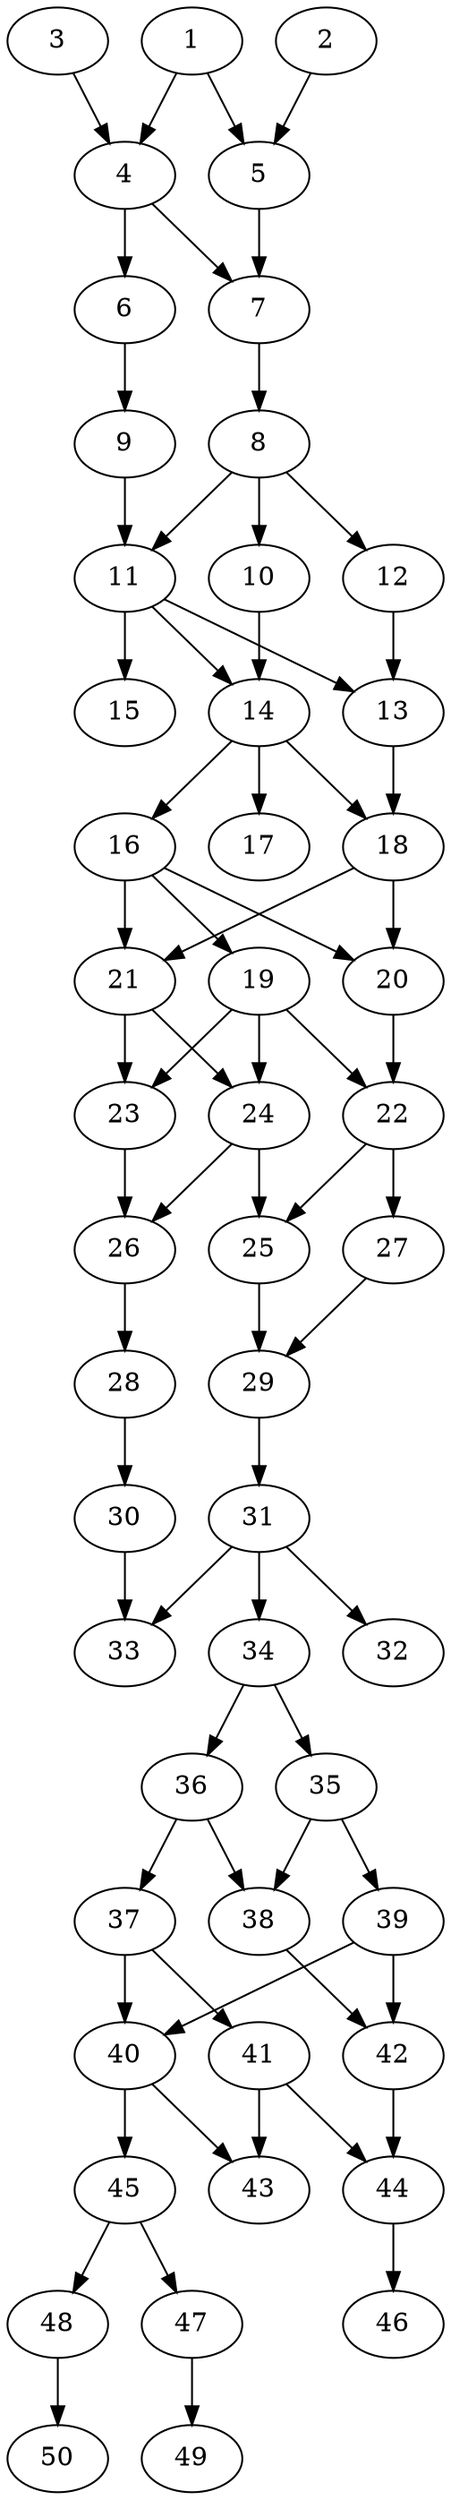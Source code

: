 // DAG automatically generated by daggen at Thu Oct  3 14:07:56 2019
// ./daggen --dot -n 50 --ccr 0.4 --fat 0.3 --regular 0.9 --density 0.6 --mindata 5242880 --maxdata 52428800 
digraph G {
  1 [size="129840640", alpha="0.19", expect_size="51936256"] 
  1 -> 4 [size ="51936256"]
  1 -> 5 [size ="51936256"]
  2 [size="51179520", alpha="0.05", expect_size="20471808"] 
  2 -> 5 [size ="20471808"]
  3 [size="60328960", alpha="0.18", expect_size="24131584"] 
  3 -> 4 [size ="24131584"]
  4 [size="97500160", alpha="0.02", expect_size="39000064"] 
  4 -> 6 [size ="39000064"]
  4 -> 7 [size ="39000064"]
  5 [size="96990720", alpha="0.07", expect_size="38796288"] 
  5 -> 7 [size ="38796288"]
  6 [size="26938880", alpha="0.03", expect_size="10775552"] 
  6 -> 9 [size ="10775552"]
  7 [size="15516160", alpha="0.00", expect_size="6206464"] 
  7 -> 8 [size ="6206464"]
  8 [size="85470720", alpha="0.02", expect_size="34188288"] 
  8 -> 10 [size ="34188288"]
  8 -> 11 [size ="34188288"]
  8 -> 12 [size ="34188288"]
  9 [size="73666560", alpha="0.00", expect_size="29466624"] 
  9 -> 11 [size ="29466624"]
  10 [size="25367040", alpha="0.13", expect_size="10146816"] 
  10 -> 14 [size ="10146816"]
  11 [size="124119040", alpha="0.05", expect_size="49647616"] 
  11 -> 13 [size ="49647616"]
  11 -> 14 [size ="49647616"]
  11 -> 15 [size ="49647616"]
  12 [size="119201280", alpha="0.08", expect_size="47680512"] 
  12 -> 13 [size ="47680512"]
  13 [size="32407040", alpha="0.13", expect_size="12962816"] 
  13 -> 18 [size ="12962816"]
  14 [size="22850560", alpha="0.04", expect_size="9140224"] 
  14 -> 16 [size ="9140224"]
  14 -> 17 [size ="9140224"]
  14 -> 18 [size ="9140224"]
  15 [size="31984640", alpha="0.18", expect_size="12793856"] 
  16 [size="71411200", alpha="0.01", expect_size="28564480"] 
  16 -> 19 [size ="28564480"]
  16 -> 20 [size ="28564480"]
  16 -> 21 [size ="28564480"]
  17 [size="90206720", alpha="0.00", expect_size="36082688"] 
  18 [size="92810240", alpha="0.05", expect_size="37124096"] 
  18 -> 20 [size ="37124096"]
  18 -> 21 [size ="37124096"]
  19 [size="104960000", alpha="0.19", expect_size="41984000"] 
  19 -> 22 [size ="41984000"]
  19 -> 23 [size ="41984000"]
  19 -> 24 [size ="41984000"]
  20 [size="105344000", alpha="0.07", expect_size="42137600"] 
  20 -> 22 [size ="42137600"]
  21 [size="61378560", alpha="0.14", expect_size="24551424"] 
  21 -> 23 [size ="24551424"]
  21 -> 24 [size ="24551424"]
  22 [size="88424960", alpha="0.08", expect_size="35369984"] 
  22 -> 25 [size ="35369984"]
  22 -> 27 [size ="35369984"]
  23 [size="18631680", alpha="0.10", expect_size="7452672"] 
  23 -> 26 [size ="7452672"]
  24 [size="95308800", alpha="0.06", expect_size="38123520"] 
  24 -> 25 [size ="38123520"]
  24 -> 26 [size ="38123520"]
  25 [size="121840640", alpha="0.16", expect_size="48736256"] 
  25 -> 29 [size ="48736256"]
  26 [size="108858880", alpha="0.09", expect_size="43543552"] 
  26 -> 28 [size ="43543552"]
  27 [size="115650560", alpha="0.02", expect_size="46260224"] 
  27 -> 29 [size ="46260224"]
  28 [size="116997120", alpha="0.07", expect_size="46798848"] 
  28 -> 30 [size ="46798848"]
  29 [size="28515840", alpha="0.02", expect_size="11406336"] 
  29 -> 31 [size ="11406336"]
  30 [size="24192000", alpha="0.00", expect_size="9676800"] 
  30 -> 33 [size ="9676800"]
  31 [size="64120320", alpha="0.17", expect_size="25648128"] 
  31 -> 32 [size ="25648128"]
  31 -> 33 [size ="25648128"]
  31 -> 34 [size ="25648128"]
  32 [size="29102080", alpha="0.11", expect_size="11640832"] 
  33 [size="75179520", alpha="0.09", expect_size="30071808"] 
  34 [size="13642240", alpha="0.08", expect_size="5456896"] 
  34 -> 35 [size ="5456896"]
  34 -> 36 [size ="5456896"]
  35 [size="46853120", alpha="0.11", expect_size="18741248"] 
  35 -> 38 [size ="18741248"]
  35 -> 39 [size ="18741248"]
  36 [size="22768640", alpha="0.03", expect_size="9107456"] 
  36 -> 37 [size ="9107456"]
  36 -> 38 [size ="9107456"]
  37 [size="73182720", alpha="0.09", expect_size="29273088"] 
  37 -> 40 [size ="29273088"]
  37 -> 41 [size ="29273088"]
  38 [size="82539520", alpha="0.08", expect_size="33015808"] 
  38 -> 42 [size ="33015808"]
  39 [size="123210240", alpha="0.02", expect_size="49284096"] 
  39 -> 40 [size ="49284096"]
  39 -> 42 [size ="49284096"]
  40 [size="19822080", alpha="0.13", expect_size="7928832"] 
  40 -> 43 [size ="7928832"]
  40 -> 45 [size ="7928832"]
  41 [size="20567040", alpha="0.11", expect_size="8226816"] 
  41 -> 43 [size ="8226816"]
  41 -> 44 [size ="8226816"]
  42 [size="118492160", alpha="0.02", expect_size="47396864"] 
  42 -> 44 [size ="47396864"]
  43 [size="65802240", alpha="0.15", expect_size="26320896"] 
  44 [size="117724160", alpha="0.01", expect_size="47089664"] 
  44 -> 46 [size ="47089664"]
  45 [size="48074240", alpha="0.05", expect_size="19229696"] 
  45 -> 47 [size ="19229696"]
  45 -> 48 [size ="19229696"]
  46 [size="111656960", alpha="0.06", expect_size="44662784"] 
  47 [size="130851840", alpha="0.04", expect_size="52340736"] 
  47 -> 49 [size ="52340736"]
  48 [size="64793600", alpha="0.20", expect_size="25917440"] 
  48 -> 50 [size ="25917440"]
  49 [size="111152640", alpha="0.18", expect_size="44461056"] 
  50 [size="125852160", alpha="0.19", expect_size="50340864"] 
}
